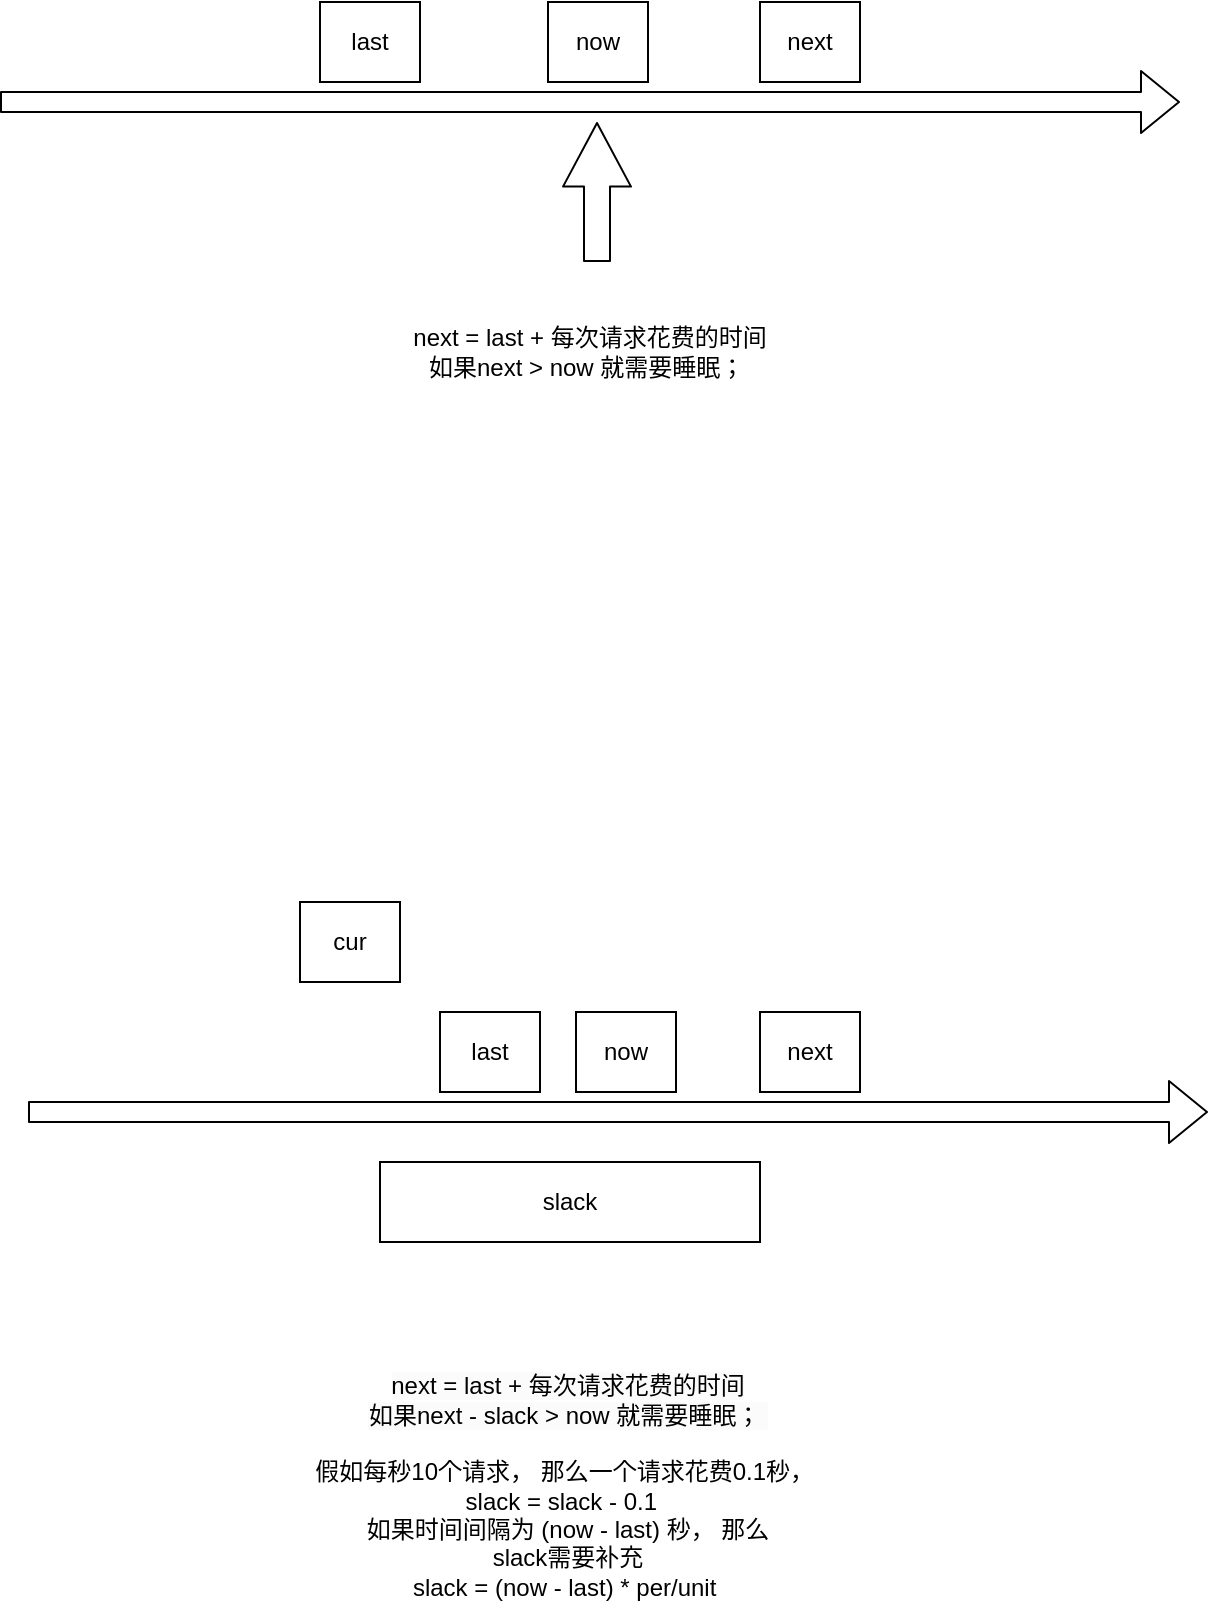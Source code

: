 <mxfile>
    <diagram id="kmuDzgQPOymyvbIrG2bL" name="第 1 页">
        <mxGraphModel dx="1439" dy="638" grid="1" gridSize="10" guides="1" tooltips="1" connect="1" arrows="1" fold="1" page="1" pageScale="1" pageWidth="827" pageHeight="1169" math="0" shadow="0">
            <root>
                <mxCell id="0"/>
                <mxCell id="1" parent="0"/>
                <mxCell id="2" value="" style="shape=flexArrow;endArrow=classic;html=1;" edge="1" parent="1">
                    <mxGeometry width="50" height="50" relative="1" as="geometry">
                        <mxPoint x="130" y="130" as="sourcePoint"/>
                        <mxPoint x="720" y="130" as="targetPoint"/>
                    </mxGeometry>
                </mxCell>
                <mxCell id="3" value="now" style="rounded=0;whiteSpace=wrap;html=1;" vertex="1" parent="1">
                    <mxGeometry x="404" y="80" width="50" height="40" as="geometry"/>
                </mxCell>
                <mxCell id="4" value="next" style="rounded=0;whiteSpace=wrap;html=1;" vertex="1" parent="1">
                    <mxGeometry x="510" y="80" width="50" height="40" as="geometry"/>
                </mxCell>
                <mxCell id="5" value="" style="shape=flexArrow;endArrow=classic;html=1;width=13;endSize=10.27;" edge="1" parent="1">
                    <mxGeometry width="50" height="50" relative="1" as="geometry">
                        <mxPoint x="428.5" y="210" as="sourcePoint"/>
                        <mxPoint x="428.5" y="140" as="targetPoint"/>
                    </mxGeometry>
                </mxCell>
                <mxCell id="6" value="" style="shape=flexArrow;endArrow=classic;html=1;" edge="1" parent="1">
                    <mxGeometry width="50" height="50" relative="1" as="geometry">
                        <mxPoint x="144" y="635" as="sourcePoint"/>
                        <mxPoint x="734" y="635" as="targetPoint"/>
                    </mxGeometry>
                </mxCell>
                <mxCell id="7" value="now" style="rounded=0;whiteSpace=wrap;html=1;" vertex="1" parent="1">
                    <mxGeometry x="418" y="585" width="50" height="40" as="geometry"/>
                </mxCell>
                <mxCell id="8" value="next" style="rounded=0;whiteSpace=wrap;html=1;" vertex="1" parent="1">
                    <mxGeometry x="510" y="585" width="50" height="40" as="geometry"/>
                </mxCell>
                <mxCell id="10" value="slack" style="rounded=0;whiteSpace=wrap;html=1;" vertex="1" parent="1">
                    <mxGeometry x="320" y="660" width="190" height="40" as="geometry"/>
                </mxCell>
                <mxCell id="11" value="cur" style="rounded=0;whiteSpace=wrap;html=1;" vertex="1" parent="1">
                    <mxGeometry x="280" y="530" width="50" height="40" as="geometry"/>
                </mxCell>
                <mxCell id="12" value="next = last + 每次请求花费的时间&lt;br&gt;如果next &amp;gt; now 就需要睡眠；&amp;nbsp;" style="text;html=1;strokeColor=none;fillColor=none;align=center;verticalAlign=middle;whiteSpace=wrap;rounded=0;" vertex="1" parent="1">
                    <mxGeometry x="190" y="180" width="470" height="150" as="geometry"/>
                </mxCell>
                <mxCell id="14" value="&lt;br&gt;&lt;span style=&quot;color: rgb(0, 0, 0); font-family: Helvetica; font-size: 12px; font-style: normal; font-variant-ligatures: normal; font-variant-caps: normal; font-weight: 400; letter-spacing: normal; orphans: 2; text-align: center; text-indent: 0px; text-transform: none; widows: 2; word-spacing: 0px; -webkit-text-stroke-width: 0px; background-color: rgb(251, 251, 251); text-decoration-thickness: initial; text-decoration-style: initial; text-decoration-color: initial; float: none; display: inline !important;&quot;&gt;next = last + 每次请求花费的时间&lt;/span&gt;&lt;br style=&quot;border-color: var(--border-color); color: rgb(0, 0, 0); font-family: Helvetica; font-size: 12px; font-style: normal; font-variant-ligatures: normal; font-variant-caps: normal; font-weight: 400; letter-spacing: normal; orphans: 2; text-align: center; text-indent: 0px; text-transform: none; widows: 2; word-spacing: 0px; -webkit-text-stroke-width: 0px; background-color: rgb(251, 251, 251); text-decoration-thickness: initial; text-decoration-style: initial; text-decoration-color: initial;&quot;&gt;&lt;span style=&quot;color: rgb(0, 0, 0); font-family: Helvetica; font-size: 12px; font-style: normal; font-variant-ligatures: normal; font-variant-caps: normal; font-weight: 400; letter-spacing: normal; orphans: 2; text-align: center; text-indent: 0px; text-transform: none; widows: 2; word-spacing: 0px; -webkit-text-stroke-width: 0px; background-color: rgb(251, 251, 251); text-decoration-thickness: initial; text-decoration-style: initial; text-decoration-color: initial; float: none; display: inline !important;&quot;&gt;如果next - slack &amp;gt; now 就需要睡眠；&amp;nbsp;&lt;br&gt;&lt;/span&gt;&lt;br&gt;假如每秒10个请求， 那么一个请求花费0.1秒，&amp;nbsp;&lt;br&gt;slack = slack - 0.1&amp;nbsp;&amp;nbsp;&lt;br&gt;如果时间间隔为 (now - last) 秒， 那么&lt;br&gt;slack需要补充&lt;br&gt;slack = (now - last) * per/unit&amp;nbsp;" style="text;html=1;strokeColor=none;fillColor=none;align=center;verticalAlign=middle;whiteSpace=wrap;rounded=0;" vertex="1" parent="1">
                    <mxGeometry x="179" y="740" width="470" height="150" as="geometry"/>
                </mxCell>
                <mxCell id="15" value="last" style="rounded=0;whiteSpace=wrap;html=1;" vertex="1" parent="1">
                    <mxGeometry x="290" y="80" width="50" height="40" as="geometry"/>
                </mxCell>
                <mxCell id="16" value="last" style="rounded=0;whiteSpace=wrap;html=1;" vertex="1" parent="1">
                    <mxGeometry x="350" y="585" width="50" height="40" as="geometry"/>
                </mxCell>
            </root>
        </mxGraphModel>
    </diagram>
</mxfile>